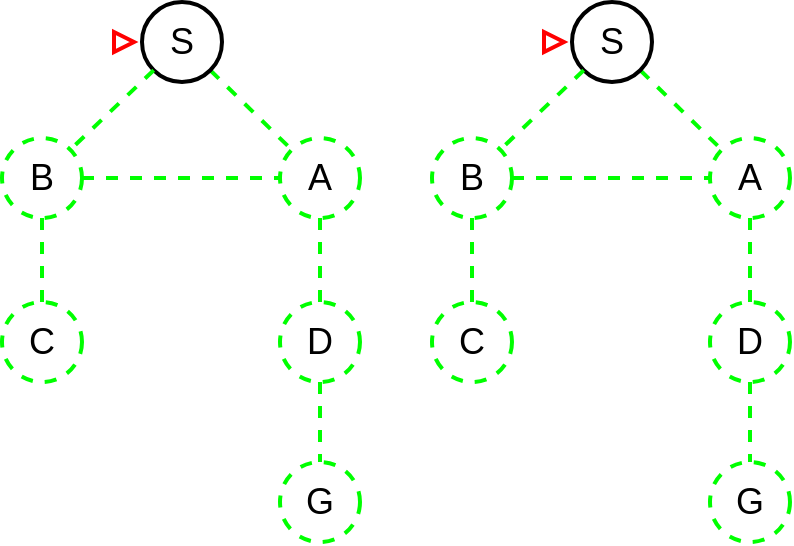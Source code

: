 <mxfile version="20.2.3" type="github">
  <diagram id="JBaPHp9FMGA2kXpj314d" name="Page-1">
    <mxGraphModel dx="824" dy="450" grid="1" gridSize="10" guides="1" tooltips="1" connect="1" arrows="1" fold="1" page="1" pageScale="1" pageWidth="850" pageHeight="1100" math="0" shadow="0">
      <root>
        <mxCell id="0" />
        <mxCell id="1" parent="0" />
        <mxCell id="PjGAKiC9PBEhKYJ4-9Ws-8" style="edgeStyle=none;rounded=0;orthogonalLoop=1;jettySize=auto;html=1;exitX=1;exitY=1;exitDx=0;exitDy=0;fontSize=18;entryX=0;entryY=0;entryDx=0;entryDy=0;endArrow=none;endFill=0;fontStyle=0;fillColor=#d5e8d4;strokeColor=#00FF00;dashed=1;strokeWidth=2;" edge="1" parent="1" source="PjGAKiC9PBEhKYJ4-9Ws-1" target="PjGAKiC9PBEhKYJ4-9Ws-4">
          <mxGeometry relative="1" as="geometry" />
        </mxCell>
        <mxCell id="PjGAKiC9PBEhKYJ4-9Ws-1" value="&lt;font style=&quot;font-size: 18px;&quot;&gt;S&lt;/font&gt;" style="ellipse;whiteSpace=wrap;html=1;strokeWidth=2;" vertex="1" parent="1">
          <mxGeometry x="280" y="110" width="40" height="40" as="geometry" />
        </mxCell>
        <mxCell id="PjGAKiC9PBEhKYJ4-9Ws-3" value="&lt;font style=&quot;font-size: 18px;&quot;&gt;B&lt;/font&gt;" style="ellipse;whiteSpace=wrap;html=1;fillColor=none;strokeColor=#00FF00;dashed=1;strokeWidth=2;" vertex="1" parent="1">
          <mxGeometry x="210" y="178" width="40" height="40" as="geometry" />
        </mxCell>
        <mxCell id="PjGAKiC9PBEhKYJ4-9Ws-4" value="&lt;font style=&quot;font-size: 18px;&quot;&gt;A&lt;/font&gt;" style="ellipse;whiteSpace=wrap;html=1;fillColor=none;strokeColor=#00FF00;dashed=1;strokeWidth=2;" vertex="1" parent="1">
          <mxGeometry x="349" y="178" width="40" height="40" as="geometry" />
        </mxCell>
        <mxCell id="PjGAKiC9PBEhKYJ4-9Ws-5" value="&lt;font style=&quot;font-size: 18px;&quot;&gt;C&lt;/font&gt;" style="ellipse;whiteSpace=wrap;html=1;fillColor=none;strokeColor=#00FF00;dashed=1;strokeWidth=2;" vertex="1" parent="1">
          <mxGeometry x="210" y="260" width="40" height="40" as="geometry" />
        </mxCell>
        <mxCell id="PjGAKiC9PBEhKYJ4-9Ws-6" value="&lt;font style=&quot;font-size: 18px;&quot;&gt;D&lt;/font&gt;" style="ellipse;whiteSpace=wrap;html=1;fillColor=none;strokeColor=#00FF00;dashed=1;strokeWidth=2;" vertex="1" parent="1">
          <mxGeometry x="349" y="260" width="40" height="40" as="geometry" />
        </mxCell>
        <mxCell id="PjGAKiC9PBEhKYJ4-9Ws-7" value="&lt;font style=&quot;font-size: 18px;&quot;&gt;G&lt;/font&gt;" style="ellipse;whiteSpace=wrap;html=1;fillColor=none;strokeColor=#00FF00;dashed=1;strokeWidth=2;" vertex="1" parent="1">
          <mxGeometry x="349" y="340" width="40" height="40" as="geometry" />
        </mxCell>
        <mxCell id="PjGAKiC9PBEhKYJ4-9Ws-9" style="edgeStyle=none;rounded=0;orthogonalLoop=1;jettySize=auto;html=1;exitX=0;exitY=1;exitDx=0;exitDy=0;fontSize=18;entryX=1;entryY=0;entryDx=0;entryDy=0;endArrow=none;endFill=0;fontStyle=0;fillColor=#d5e8d4;strokeColor=#00FF00;dashed=1;strokeWidth=2;" edge="1" parent="1" source="PjGAKiC9PBEhKYJ4-9Ws-1" target="PjGAKiC9PBEhKYJ4-9Ws-3">
          <mxGeometry relative="1" as="geometry">
            <mxPoint x="324.142" y="154.142" as="sourcePoint" />
            <mxPoint x="375.858" y="215.858" as="targetPoint" />
          </mxGeometry>
        </mxCell>
        <mxCell id="PjGAKiC9PBEhKYJ4-9Ws-10" style="edgeStyle=none;rounded=0;orthogonalLoop=1;jettySize=auto;html=1;exitX=0.5;exitY=1;exitDx=0;exitDy=0;fontSize=18;entryX=0.5;entryY=0;entryDx=0;entryDy=0;endArrow=none;endFill=0;fillColor=#d5e8d4;strokeColor=#00FF00;dashed=1;strokeWidth=2;" edge="1" parent="1" source="PjGAKiC9PBEhKYJ4-9Ws-4" target="PjGAKiC9PBEhKYJ4-9Ws-6">
          <mxGeometry relative="1" as="geometry">
            <mxPoint x="334.142" y="164.142" as="sourcePoint" />
            <mxPoint x="385.858" y="225.858" as="targetPoint" />
          </mxGeometry>
        </mxCell>
        <mxCell id="PjGAKiC9PBEhKYJ4-9Ws-11" style="edgeStyle=none;rounded=0;orthogonalLoop=1;jettySize=auto;html=1;exitX=0.5;exitY=1;exitDx=0;exitDy=0;fontSize=18;entryX=0.5;entryY=0;entryDx=0;entryDy=0;endArrow=none;endFill=0;fillColor=#d5e8d4;strokeColor=#00FF00;dashed=1;strokeWidth=2;" edge="1" parent="1" source="PjGAKiC9PBEhKYJ4-9Ws-6" target="PjGAKiC9PBEhKYJ4-9Ws-7">
          <mxGeometry relative="1" as="geometry">
            <mxPoint x="390" y="250" as="sourcePoint" />
            <mxPoint x="390" y="320" as="targetPoint" />
          </mxGeometry>
        </mxCell>
        <mxCell id="PjGAKiC9PBEhKYJ4-9Ws-12" style="edgeStyle=none;rounded=0;orthogonalLoop=1;jettySize=auto;html=1;exitX=1;exitY=0.5;exitDx=0;exitDy=0;fontSize=18;entryX=0;entryY=0.5;entryDx=0;entryDy=0;endArrow=none;endFill=0;fillColor=#d5e8d4;strokeColor=#00FF00;dashed=1;strokeWidth=2;" edge="1" parent="1" source="PjGAKiC9PBEhKYJ4-9Ws-3" target="PjGAKiC9PBEhKYJ4-9Ws-4">
          <mxGeometry relative="1" as="geometry">
            <mxPoint x="400" y="260" as="sourcePoint" />
            <mxPoint x="400" y="330" as="targetPoint" />
          </mxGeometry>
        </mxCell>
        <mxCell id="PjGAKiC9PBEhKYJ4-9Ws-13" style="edgeStyle=none;rounded=0;orthogonalLoop=1;jettySize=auto;html=1;exitX=0.5;exitY=1;exitDx=0;exitDy=0;fontSize=18;entryX=0.5;entryY=0;entryDx=0;entryDy=0;endArrow=none;endFill=0;fillColor=#d5e8d4;strokeColor=#00FF00;dashed=1;strokeWidth=2;" edge="1" parent="1" source="PjGAKiC9PBEhKYJ4-9Ws-3" target="PjGAKiC9PBEhKYJ4-9Ws-5">
          <mxGeometry relative="1" as="geometry">
            <mxPoint x="410" y="270" as="sourcePoint" />
            <mxPoint x="410" y="340" as="targetPoint" />
          </mxGeometry>
        </mxCell>
        <mxCell id="PjGAKiC9PBEhKYJ4-9Ws-15" value="" style="triangle;whiteSpace=wrap;html=1;fontSize=18;strokeColor=#FF0000;strokeWidth=2;fillColor=none;" vertex="1" parent="1">
          <mxGeometry x="266" y="125" width="10" height="10" as="geometry" />
        </mxCell>
        <mxCell id="PjGAKiC9PBEhKYJ4-9Ws-16" style="edgeStyle=none;rounded=0;orthogonalLoop=1;jettySize=auto;html=1;exitX=1;exitY=1;exitDx=0;exitDy=0;fontSize=18;entryX=0;entryY=0;entryDx=0;entryDy=0;endArrow=none;endFill=0;fontStyle=0;fillColor=#d5e8d4;strokeColor=#00FF00;dashed=1;strokeWidth=2;" edge="1" parent="1" source="PjGAKiC9PBEhKYJ4-9Ws-17" target="PjGAKiC9PBEhKYJ4-9Ws-19">
          <mxGeometry relative="1" as="geometry" />
        </mxCell>
        <mxCell id="PjGAKiC9PBEhKYJ4-9Ws-17" value="&lt;font style=&quot;font-size: 18px;&quot;&gt;S&lt;/font&gt;" style="ellipse;whiteSpace=wrap;html=1;strokeWidth=2;" vertex="1" parent="1">
          <mxGeometry x="495" y="110" width="40" height="40" as="geometry" />
        </mxCell>
        <mxCell id="PjGAKiC9PBEhKYJ4-9Ws-18" value="&lt;font style=&quot;font-size: 18px;&quot;&gt;B&lt;/font&gt;" style="ellipse;whiteSpace=wrap;html=1;fillColor=none;strokeColor=#00FF00;dashed=1;strokeWidth=2;" vertex="1" parent="1">
          <mxGeometry x="425" y="178" width="40" height="40" as="geometry" />
        </mxCell>
        <mxCell id="PjGAKiC9PBEhKYJ4-9Ws-19" value="&lt;font style=&quot;font-size: 18px;&quot;&gt;A&lt;/font&gt;" style="ellipse;whiteSpace=wrap;html=1;fillColor=none;strokeColor=#00FF00;dashed=1;strokeWidth=2;" vertex="1" parent="1">
          <mxGeometry x="564" y="178" width="40" height="40" as="geometry" />
        </mxCell>
        <mxCell id="PjGAKiC9PBEhKYJ4-9Ws-20" value="&lt;font style=&quot;font-size: 18px;&quot;&gt;C&lt;/font&gt;" style="ellipse;whiteSpace=wrap;html=1;fillColor=none;strokeColor=#00FF00;dashed=1;strokeWidth=2;" vertex="1" parent="1">
          <mxGeometry x="425" y="260" width="40" height="40" as="geometry" />
        </mxCell>
        <mxCell id="PjGAKiC9PBEhKYJ4-9Ws-21" value="&lt;font style=&quot;font-size: 18px;&quot;&gt;D&lt;/font&gt;" style="ellipse;whiteSpace=wrap;html=1;fillColor=none;strokeColor=#00FF00;dashed=1;strokeWidth=2;" vertex="1" parent="1">
          <mxGeometry x="564" y="260" width="40" height="40" as="geometry" />
        </mxCell>
        <mxCell id="PjGAKiC9PBEhKYJ4-9Ws-22" value="&lt;font style=&quot;font-size: 18px;&quot;&gt;G&lt;/font&gt;" style="ellipse;whiteSpace=wrap;html=1;fillColor=none;strokeColor=#00FF00;dashed=1;strokeWidth=2;" vertex="1" parent="1">
          <mxGeometry x="564" y="340" width="40" height="40" as="geometry" />
        </mxCell>
        <mxCell id="PjGAKiC9PBEhKYJ4-9Ws-23" style="edgeStyle=none;rounded=0;orthogonalLoop=1;jettySize=auto;html=1;exitX=0;exitY=1;exitDx=0;exitDy=0;fontSize=18;entryX=1;entryY=0;entryDx=0;entryDy=0;endArrow=none;endFill=0;fontStyle=0;fillColor=#d5e8d4;strokeColor=#00FF00;dashed=1;strokeWidth=2;" edge="1" parent="1" source="PjGAKiC9PBEhKYJ4-9Ws-17" target="PjGAKiC9PBEhKYJ4-9Ws-18">
          <mxGeometry relative="1" as="geometry">
            <mxPoint x="539.142" y="154.142" as="sourcePoint" />
            <mxPoint x="590.858" y="215.858" as="targetPoint" />
          </mxGeometry>
        </mxCell>
        <mxCell id="PjGAKiC9PBEhKYJ4-9Ws-24" style="edgeStyle=none;rounded=0;orthogonalLoop=1;jettySize=auto;html=1;exitX=0.5;exitY=1;exitDx=0;exitDy=0;fontSize=18;entryX=0.5;entryY=0;entryDx=0;entryDy=0;endArrow=none;endFill=0;fillColor=#d5e8d4;strokeColor=#00FF00;dashed=1;strokeWidth=2;" edge="1" parent="1" source="PjGAKiC9PBEhKYJ4-9Ws-19" target="PjGAKiC9PBEhKYJ4-9Ws-21">
          <mxGeometry relative="1" as="geometry">
            <mxPoint x="549.142" y="164.142" as="sourcePoint" />
            <mxPoint x="600.858" y="225.858" as="targetPoint" />
          </mxGeometry>
        </mxCell>
        <mxCell id="PjGAKiC9PBEhKYJ4-9Ws-25" style="edgeStyle=none;rounded=0;orthogonalLoop=1;jettySize=auto;html=1;exitX=0.5;exitY=1;exitDx=0;exitDy=0;fontSize=18;entryX=0.5;entryY=0;entryDx=0;entryDy=0;endArrow=none;endFill=0;fillColor=#d5e8d4;strokeColor=#00FF00;dashed=1;strokeWidth=2;" edge="1" parent="1" source="PjGAKiC9PBEhKYJ4-9Ws-21" target="PjGAKiC9PBEhKYJ4-9Ws-22">
          <mxGeometry relative="1" as="geometry">
            <mxPoint x="605" y="250" as="sourcePoint" />
            <mxPoint x="605" y="320" as="targetPoint" />
          </mxGeometry>
        </mxCell>
        <mxCell id="PjGAKiC9PBEhKYJ4-9Ws-26" style="edgeStyle=none;rounded=0;orthogonalLoop=1;jettySize=auto;html=1;exitX=1;exitY=0.5;exitDx=0;exitDy=0;fontSize=18;entryX=0;entryY=0.5;entryDx=0;entryDy=0;endArrow=none;endFill=0;fillColor=#d5e8d4;strokeColor=#00FF00;dashed=1;strokeWidth=2;" edge="1" parent="1" source="PjGAKiC9PBEhKYJ4-9Ws-18" target="PjGAKiC9PBEhKYJ4-9Ws-19">
          <mxGeometry relative="1" as="geometry">
            <mxPoint x="615" y="260" as="sourcePoint" />
            <mxPoint x="615" y="330" as="targetPoint" />
          </mxGeometry>
        </mxCell>
        <mxCell id="PjGAKiC9PBEhKYJ4-9Ws-27" style="edgeStyle=none;rounded=0;orthogonalLoop=1;jettySize=auto;html=1;exitX=0.5;exitY=1;exitDx=0;exitDy=0;fontSize=18;entryX=0.5;entryY=0;entryDx=0;entryDy=0;endArrow=none;endFill=0;fillColor=#d5e8d4;strokeColor=#00FF00;dashed=1;strokeWidth=2;" edge="1" parent="1" source="PjGAKiC9PBEhKYJ4-9Ws-18" target="PjGAKiC9PBEhKYJ4-9Ws-20">
          <mxGeometry relative="1" as="geometry">
            <mxPoint x="625" y="270" as="sourcePoint" />
            <mxPoint x="625" y="340" as="targetPoint" />
          </mxGeometry>
        </mxCell>
        <mxCell id="PjGAKiC9PBEhKYJ4-9Ws-28" value="" style="triangle;whiteSpace=wrap;html=1;fontSize=18;strokeColor=#FF0000;strokeWidth=2;fillColor=none;" vertex="1" parent="1">
          <mxGeometry x="481" y="125" width="10" height="10" as="geometry" />
        </mxCell>
      </root>
    </mxGraphModel>
  </diagram>
</mxfile>
